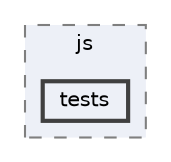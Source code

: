 digraph "public/Muse/assets/vendor/bootstrap/js/tests"
{
 // LATEX_PDF_SIZE
  bgcolor="transparent";
  edge [fontname=Helvetica,fontsize=10,labelfontname=Helvetica,labelfontsize=10];
  node [fontname=Helvetica,fontsize=10,shape=box,height=0.2,width=0.4];
  compound=true
  subgraph clusterdir_1ca235111c0088355141a77160f8cd93 {
    graph [ bgcolor="#edf0f7", pencolor="grey50", label="js", fontname=Helvetica,fontsize=10 style="filled,dashed", URL="dir_1ca235111c0088355141a77160f8cd93.html",tooltip=""]
  dir_11c227ad197cb1fa53c29a747a04a995 [label="tests", fillcolor="#edf0f7", color="grey25", style="filled,bold", URL="dir_11c227ad197cb1fa53c29a747a04a995.html",tooltip=""];
  }
}
